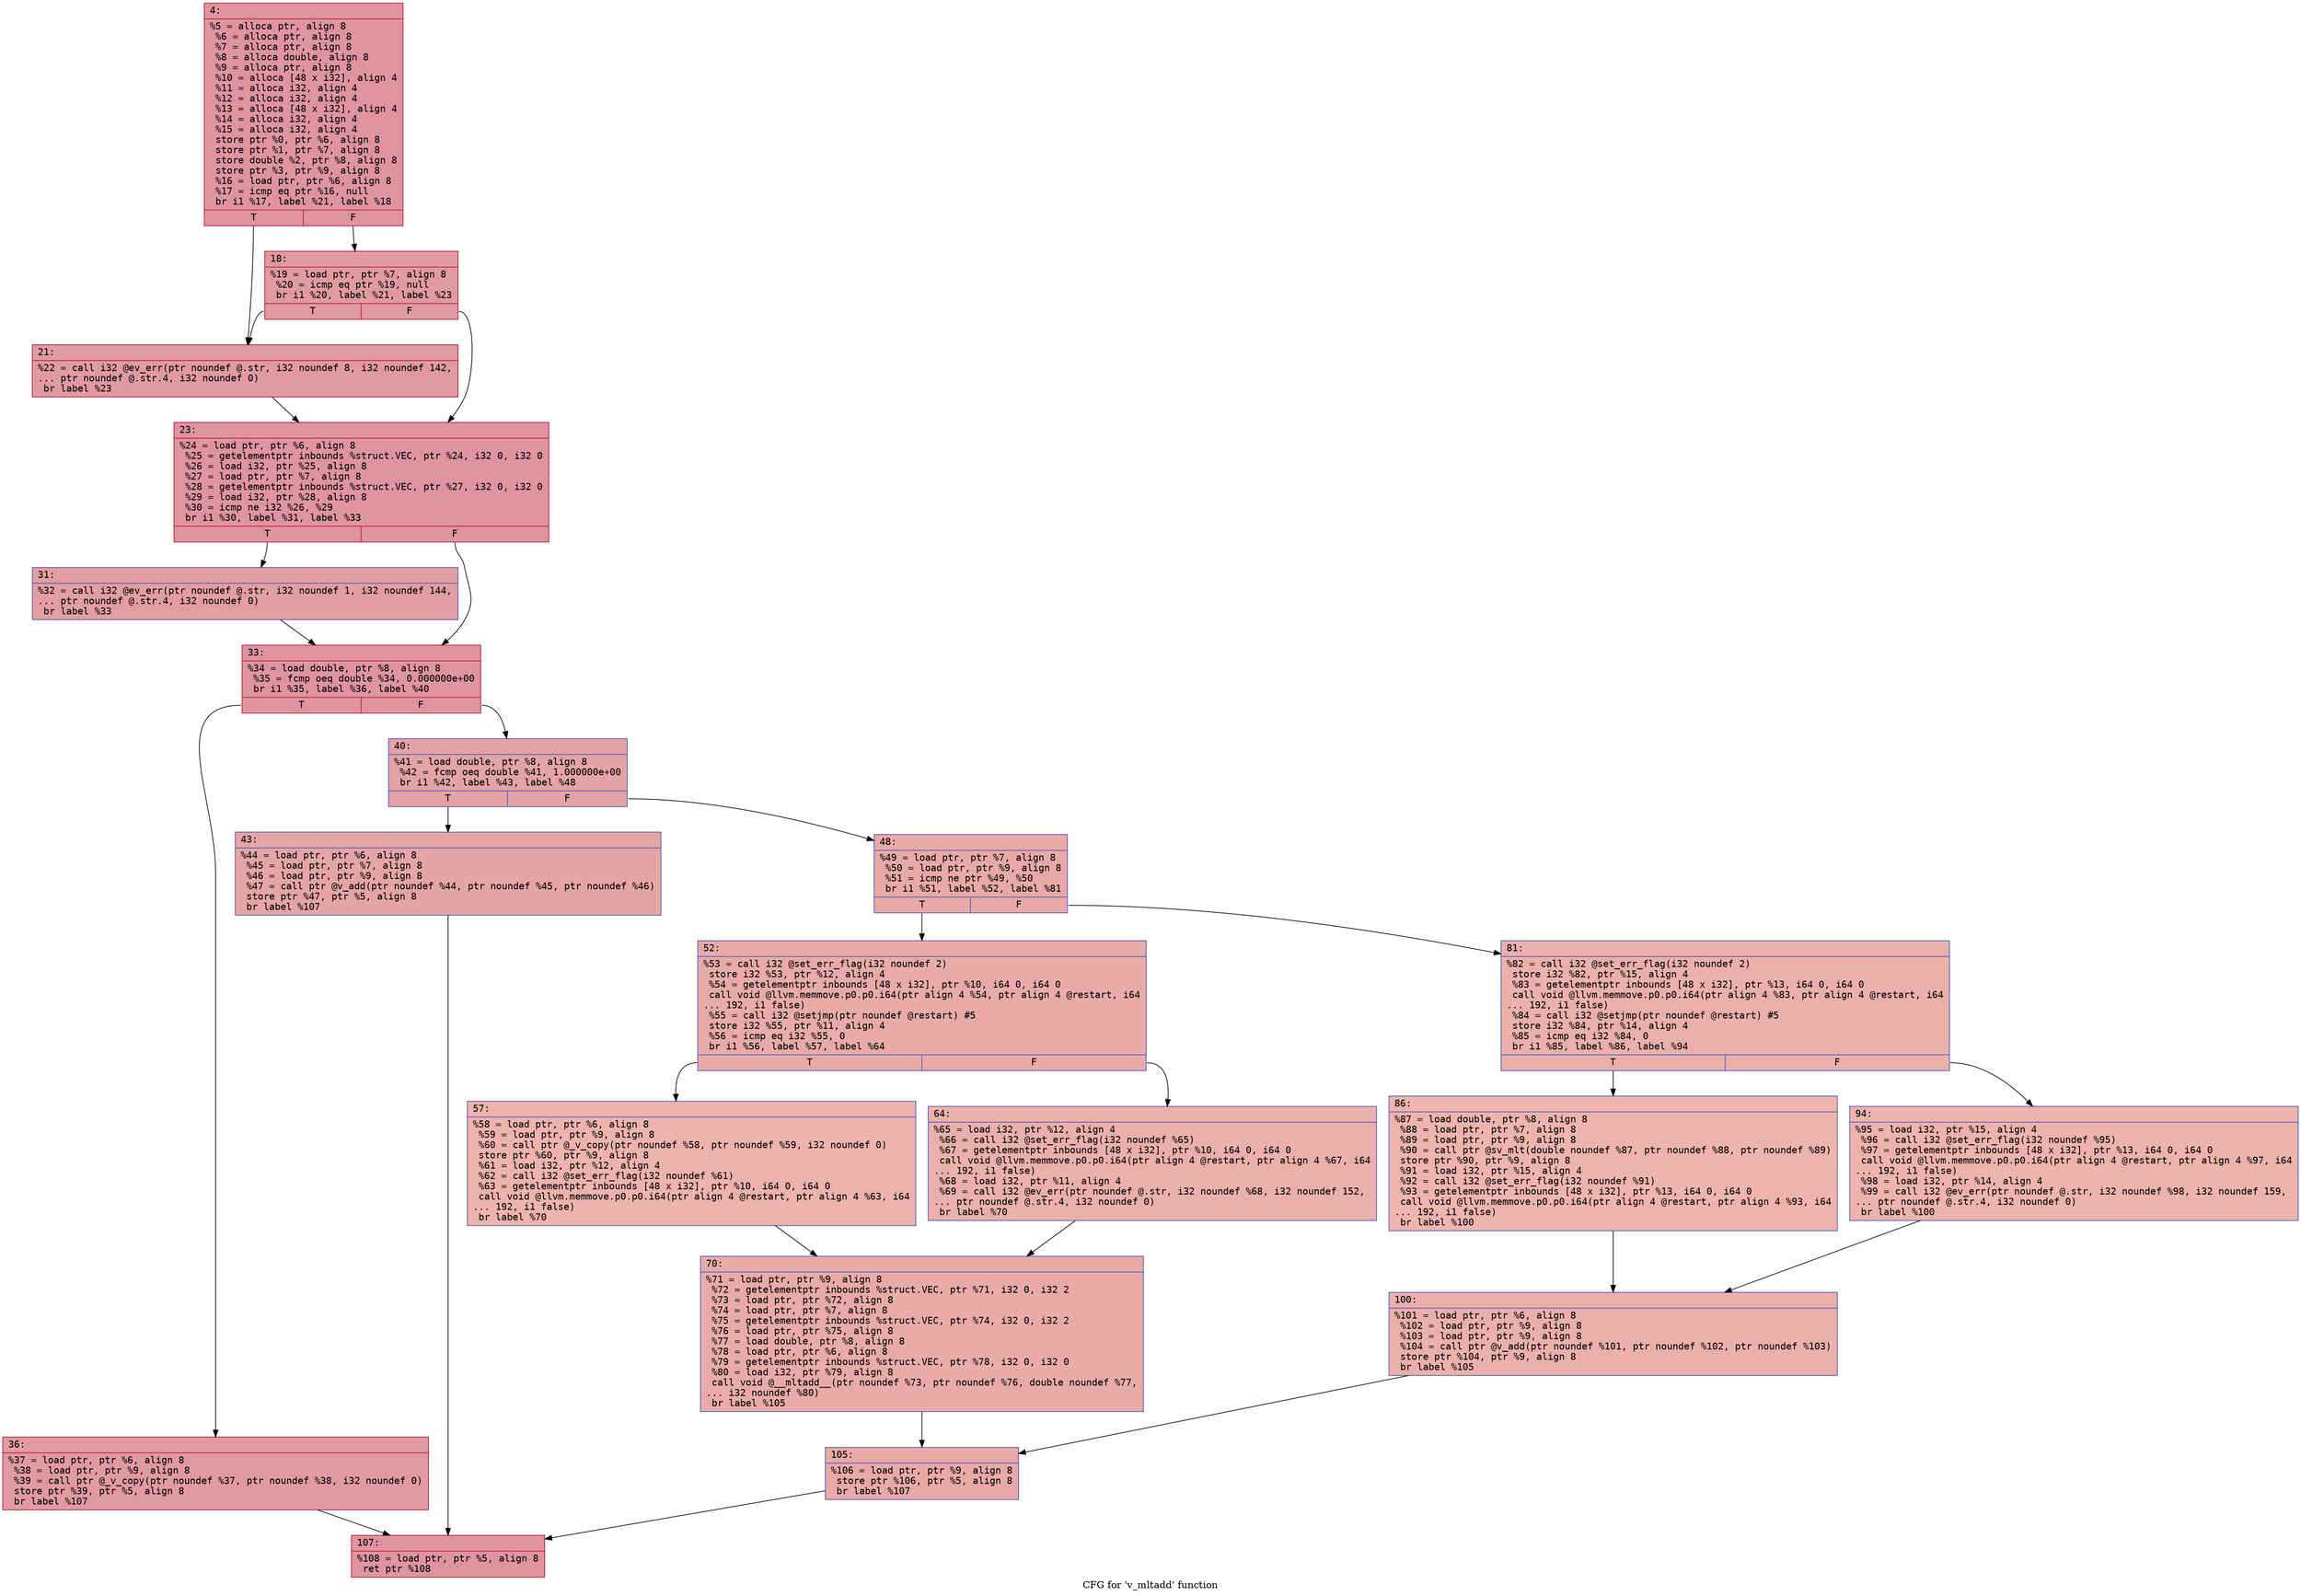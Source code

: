 digraph "CFG for 'v_mltadd' function" {
	label="CFG for 'v_mltadd' function";

	Node0x600000bbe6c0 [shape=record,color="#b70d28ff", style=filled, fillcolor="#b70d2870" fontname="Courier",label="{4:\l|  %5 = alloca ptr, align 8\l  %6 = alloca ptr, align 8\l  %7 = alloca ptr, align 8\l  %8 = alloca double, align 8\l  %9 = alloca ptr, align 8\l  %10 = alloca [48 x i32], align 4\l  %11 = alloca i32, align 4\l  %12 = alloca i32, align 4\l  %13 = alloca [48 x i32], align 4\l  %14 = alloca i32, align 4\l  %15 = alloca i32, align 4\l  store ptr %0, ptr %6, align 8\l  store ptr %1, ptr %7, align 8\l  store double %2, ptr %8, align 8\l  store ptr %3, ptr %9, align 8\l  %16 = load ptr, ptr %6, align 8\l  %17 = icmp eq ptr %16, null\l  br i1 %17, label %21, label %18\l|{<s0>T|<s1>F}}"];
	Node0x600000bbe6c0:s0 -> Node0x600000bbea30[tooltip="4 -> 21\nProbability 37.50%" ];
	Node0x600000bbe6c0:s1 -> Node0x600000bbe9e0[tooltip="4 -> 18\nProbability 62.50%" ];
	Node0x600000bbe9e0 [shape=record,color="#b70d28ff", style=filled, fillcolor="#bb1b2c70" fontname="Courier",label="{18:\l|  %19 = load ptr, ptr %7, align 8\l  %20 = icmp eq ptr %19, null\l  br i1 %20, label %21, label %23\l|{<s0>T|<s1>F}}"];
	Node0x600000bbe9e0:s0 -> Node0x600000bbea30[tooltip="18 -> 21\nProbability 37.50%" ];
	Node0x600000bbe9e0:s1 -> Node0x600000bbea80[tooltip="18 -> 23\nProbability 62.50%" ];
	Node0x600000bbea30 [shape=record,color="#b70d28ff", style=filled, fillcolor="#bb1b2c70" fontname="Courier",label="{21:\l|  %22 = call i32 @ev_err(ptr noundef @.str, i32 noundef 8, i32 noundef 142,\l... ptr noundef @.str.4, i32 noundef 0)\l  br label %23\l}"];
	Node0x600000bbea30 -> Node0x600000bbea80[tooltip="21 -> 23\nProbability 100.00%" ];
	Node0x600000bbea80 [shape=record,color="#b70d28ff", style=filled, fillcolor="#b70d2870" fontname="Courier",label="{23:\l|  %24 = load ptr, ptr %6, align 8\l  %25 = getelementptr inbounds %struct.VEC, ptr %24, i32 0, i32 0\l  %26 = load i32, ptr %25, align 8\l  %27 = load ptr, ptr %7, align 8\l  %28 = getelementptr inbounds %struct.VEC, ptr %27, i32 0, i32 0\l  %29 = load i32, ptr %28, align 8\l  %30 = icmp ne i32 %26, %29\l  br i1 %30, label %31, label %33\l|{<s0>T|<s1>F}}"];
	Node0x600000bbea80:s0 -> Node0x600000bbead0[tooltip="23 -> 31\nProbability 50.00%" ];
	Node0x600000bbea80:s1 -> Node0x600000bbeb20[tooltip="23 -> 33\nProbability 50.00%" ];
	Node0x600000bbead0 [shape=record,color="#3d50c3ff", style=filled, fillcolor="#be242e70" fontname="Courier",label="{31:\l|  %32 = call i32 @ev_err(ptr noundef @.str, i32 noundef 1, i32 noundef 144,\l... ptr noundef @.str.4, i32 noundef 0)\l  br label %33\l}"];
	Node0x600000bbead0 -> Node0x600000bbeb20[tooltip="31 -> 33\nProbability 100.00%" ];
	Node0x600000bbeb20 [shape=record,color="#b70d28ff", style=filled, fillcolor="#b70d2870" fontname="Courier",label="{33:\l|  %34 = load double, ptr %8, align 8\l  %35 = fcmp oeq double %34, 0.000000e+00\l  br i1 %35, label %36, label %40\l|{<s0>T|<s1>F}}"];
	Node0x600000bbeb20:s0 -> Node0x600000bbeb70[tooltip="33 -> 36\nProbability 62.50%" ];
	Node0x600000bbeb20:s1 -> Node0x600000bbebc0[tooltip="33 -> 40\nProbability 37.50%" ];
	Node0x600000bbeb70 [shape=record,color="#b70d28ff", style=filled, fillcolor="#bb1b2c70" fontname="Courier",label="{36:\l|  %37 = load ptr, ptr %6, align 8\l  %38 = load ptr, ptr %9, align 8\l  %39 = call ptr @_v_copy(ptr noundef %37, ptr noundef %38, i32 noundef 0)\l  store ptr %39, ptr %5, align 8\l  br label %107\l}"];
	Node0x600000bbeb70 -> Node0x600000bbef80[tooltip="36 -> 107\nProbability 100.00%" ];
	Node0x600000bbebc0 [shape=record,color="#3d50c3ff", style=filled, fillcolor="#c32e3170" fontname="Courier",label="{40:\l|  %41 = load double, ptr %8, align 8\l  %42 = fcmp oeq double %41, 1.000000e+00\l  br i1 %42, label %43, label %48\l|{<s0>T|<s1>F}}"];
	Node0x600000bbebc0:s0 -> Node0x600000bbec10[tooltip="40 -> 43\nProbability 62.50%" ];
	Node0x600000bbebc0:s1 -> Node0x600000bbec60[tooltip="40 -> 48\nProbability 37.50%" ];
	Node0x600000bbec10 [shape=record,color="#3d50c3ff", style=filled, fillcolor="#c5333470" fontname="Courier",label="{43:\l|  %44 = load ptr, ptr %6, align 8\l  %45 = load ptr, ptr %7, align 8\l  %46 = load ptr, ptr %9, align 8\l  %47 = call ptr @v_add(ptr noundef %44, ptr noundef %45, ptr noundef %46)\l  store ptr %47, ptr %5, align 8\l  br label %107\l}"];
	Node0x600000bbec10 -> Node0x600000bbef80[tooltip="43 -> 107\nProbability 100.00%" ];
	Node0x600000bbec60 [shape=record,color="#3d50c3ff", style=filled, fillcolor="#ca3b3770" fontname="Courier",label="{48:\l|  %49 = load ptr, ptr %7, align 8\l  %50 = load ptr, ptr %9, align 8\l  %51 = icmp ne ptr %49, %50\l  br i1 %51, label %52, label %81\l|{<s0>T|<s1>F}}"];
	Node0x600000bbec60:s0 -> Node0x600000bbecb0[tooltip="48 -> 52\nProbability 62.50%" ];
	Node0x600000bbec60:s1 -> Node0x600000bbedf0[tooltip="48 -> 81\nProbability 37.50%" ];
	Node0x600000bbecb0 [shape=record,color="#3d50c3ff", style=filled, fillcolor="#cc403a70" fontname="Courier",label="{52:\l|  %53 = call i32 @set_err_flag(i32 noundef 2)\l  store i32 %53, ptr %12, align 4\l  %54 = getelementptr inbounds [48 x i32], ptr %10, i64 0, i64 0\l  call void @llvm.memmove.p0.p0.i64(ptr align 4 %54, ptr align 4 @restart, i64\l... 192, i1 false)\l  %55 = call i32 @setjmp(ptr noundef @restart) #5\l  store i32 %55, ptr %11, align 4\l  %56 = icmp eq i32 %55, 0\l  br i1 %56, label %57, label %64\l|{<s0>T|<s1>F}}"];
	Node0x600000bbecb0:s0 -> Node0x600000bbed00[tooltip="52 -> 57\nProbability 37.50%" ];
	Node0x600000bbecb0:s1 -> Node0x600000bbed50[tooltip="52 -> 64\nProbability 62.50%" ];
	Node0x600000bbed00 [shape=record,color="#3d50c3ff", style=filled, fillcolor="#d6524470" fontname="Courier",label="{57:\l|  %58 = load ptr, ptr %6, align 8\l  %59 = load ptr, ptr %9, align 8\l  %60 = call ptr @_v_copy(ptr noundef %58, ptr noundef %59, i32 noundef 0)\l  store ptr %60, ptr %9, align 8\l  %61 = load i32, ptr %12, align 4\l  %62 = call i32 @set_err_flag(i32 noundef %61)\l  %63 = getelementptr inbounds [48 x i32], ptr %10, i64 0, i64 0\l  call void @llvm.memmove.p0.p0.i64(ptr align 4 @restart, ptr align 4 %63, i64\l... 192, i1 false)\l  br label %70\l}"];
	Node0x600000bbed00 -> Node0x600000bbeda0[tooltip="57 -> 70\nProbability 100.00%" ];
	Node0x600000bbed50 [shape=record,color="#3d50c3ff", style=filled, fillcolor="#d24b4070" fontname="Courier",label="{64:\l|  %65 = load i32, ptr %12, align 4\l  %66 = call i32 @set_err_flag(i32 noundef %65)\l  %67 = getelementptr inbounds [48 x i32], ptr %10, i64 0, i64 0\l  call void @llvm.memmove.p0.p0.i64(ptr align 4 @restart, ptr align 4 %67, i64\l... 192, i1 false)\l  %68 = load i32, ptr %11, align 4\l  %69 = call i32 @ev_err(ptr noundef @.str, i32 noundef %68, i32 noundef 152,\l... ptr noundef @.str.4, i32 noundef 0)\l  br label %70\l}"];
	Node0x600000bbed50 -> Node0x600000bbeda0[tooltip="64 -> 70\nProbability 100.00%" ];
	Node0x600000bbeda0 [shape=record,color="#3d50c3ff", style=filled, fillcolor="#cc403a70" fontname="Courier",label="{70:\l|  %71 = load ptr, ptr %9, align 8\l  %72 = getelementptr inbounds %struct.VEC, ptr %71, i32 0, i32 2\l  %73 = load ptr, ptr %72, align 8\l  %74 = load ptr, ptr %7, align 8\l  %75 = getelementptr inbounds %struct.VEC, ptr %74, i32 0, i32 2\l  %76 = load ptr, ptr %75, align 8\l  %77 = load double, ptr %8, align 8\l  %78 = load ptr, ptr %6, align 8\l  %79 = getelementptr inbounds %struct.VEC, ptr %78, i32 0, i32 0\l  %80 = load i32, ptr %79, align 8\l  call void @__mltadd__(ptr noundef %73, ptr noundef %76, double noundef %77,\l... i32 noundef %80)\l  br label %105\l}"];
	Node0x600000bbeda0 -> Node0x600000bbef30[tooltip="70 -> 105\nProbability 100.00%" ];
	Node0x600000bbedf0 [shape=record,color="#3d50c3ff", style=filled, fillcolor="#d24b4070" fontname="Courier",label="{81:\l|  %82 = call i32 @set_err_flag(i32 noundef 2)\l  store i32 %82, ptr %15, align 4\l  %83 = getelementptr inbounds [48 x i32], ptr %13, i64 0, i64 0\l  call void @llvm.memmove.p0.p0.i64(ptr align 4 %83, ptr align 4 @restart, i64\l... 192, i1 false)\l  %84 = call i32 @setjmp(ptr noundef @restart) #5\l  store i32 %84, ptr %14, align 4\l  %85 = icmp eq i32 %84, 0\l  br i1 %85, label %86, label %94\l|{<s0>T|<s1>F}}"];
	Node0x600000bbedf0:s0 -> Node0x600000bbee40[tooltip="81 -> 86\nProbability 37.50%" ];
	Node0x600000bbedf0:s1 -> Node0x600000bbee90[tooltip="81 -> 94\nProbability 62.50%" ];
	Node0x600000bbee40 [shape=record,color="#3d50c3ff", style=filled, fillcolor="#d8564670" fontname="Courier",label="{86:\l|  %87 = load double, ptr %8, align 8\l  %88 = load ptr, ptr %7, align 8\l  %89 = load ptr, ptr %9, align 8\l  %90 = call ptr @sv_mlt(double noundef %87, ptr noundef %88, ptr noundef %89)\l  store ptr %90, ptr %9, align 8\l  %91 = load i32, ptr %15, align 4\l  %92 = call i32 @set_err_flag(i32 noundef %91)\l  %93 = getelementptr inbounds [48 x i32], ptr %13, i64 0, i64 0\l  call void @llvm.memmove.p0.p0.i64(ptr align 4 @restart, ptr align 4 %93, i64\l... 192, i1 false)\l  br label %100\l}"];
	Node0x600000bbee40 -> Node0x600000bbeee0[tooltip="86 -> 100\nProbability 100.00%" ];
	Node0x600000bbee90 [shape=record,color="#3d50c3ff", style=filled, fillcolor="#d6524470" fontname="Courier",label="{94:\l|  %95 = load i32, ptr %15, align 4\l  %96 = call i32 @set_err_flag(i32 noundef %95)\l  %97 = getelementptr inbounds [48 x i32], ptr %13, i64 0, i64 0\l  call void @llvm.memmove.p0.p0.i64(ptr align 4 @restart, ptr align 4 %97, i64\l... 192, i1 false)\l  %98 = load i32, ptr %14, align 4\l  %99 = call i32 @ev_err(ptr noundef @.str, i32 noundef %98, i32 noundef 159,\l... ptr noundef @.str.4, i32 noundef 0)\l  br label %100\l}"];
	Node0x600000bbee90 -> Node0x600000bbeee0[tooltip="94 -> 100\nProbability 100.00%" ];
	Node0x600000bbeee0 [shape=record,color="#3d50c3ff", style=filled, fillcolor="#d24b4070" fontname="Courier",label="{100:\l|  %101 = load ptr, ptr %6, align 8\l  %102 = load ptr, ptr %9, align 8\l  %103 = load ptr, ptr %9, align 8\l  %104 = call ptr @v_add(ptr noundef %101, ptr noundef %102, ptr noundef %103)\l  store ptr %104, ptr %9, align 8\l  br label %105\l}"];
	Node0x600000bbeee0 -> Node0x600000bbef30[tooltip="100 -> 105\nProbability 100.00%" ];
	Node0x600000bbef30 [shape=record,color="#3d50c3ff", style=filled, fillcolor="#ca3b3770" fontname="Courier",label="{105:\l|  %106 = load ptr, ptr %9, align 8\l  store ptr %106, ptr %5, align 8\l  br label %107\l}"];
	Node0x600000bbef30 -> Node0x600000bbef80[tooltip="105 -> 107\nProbability 100.00%" ];
	Node0x600000bbef80 [shape=record,color="#b70d28ff", style=filled, fillcolor="#b70d2870" fontname="Courier",label="{107:\l|  %108 = load ptr, ptr %5, align 8\l  ret ptr %108\l}"];
}
